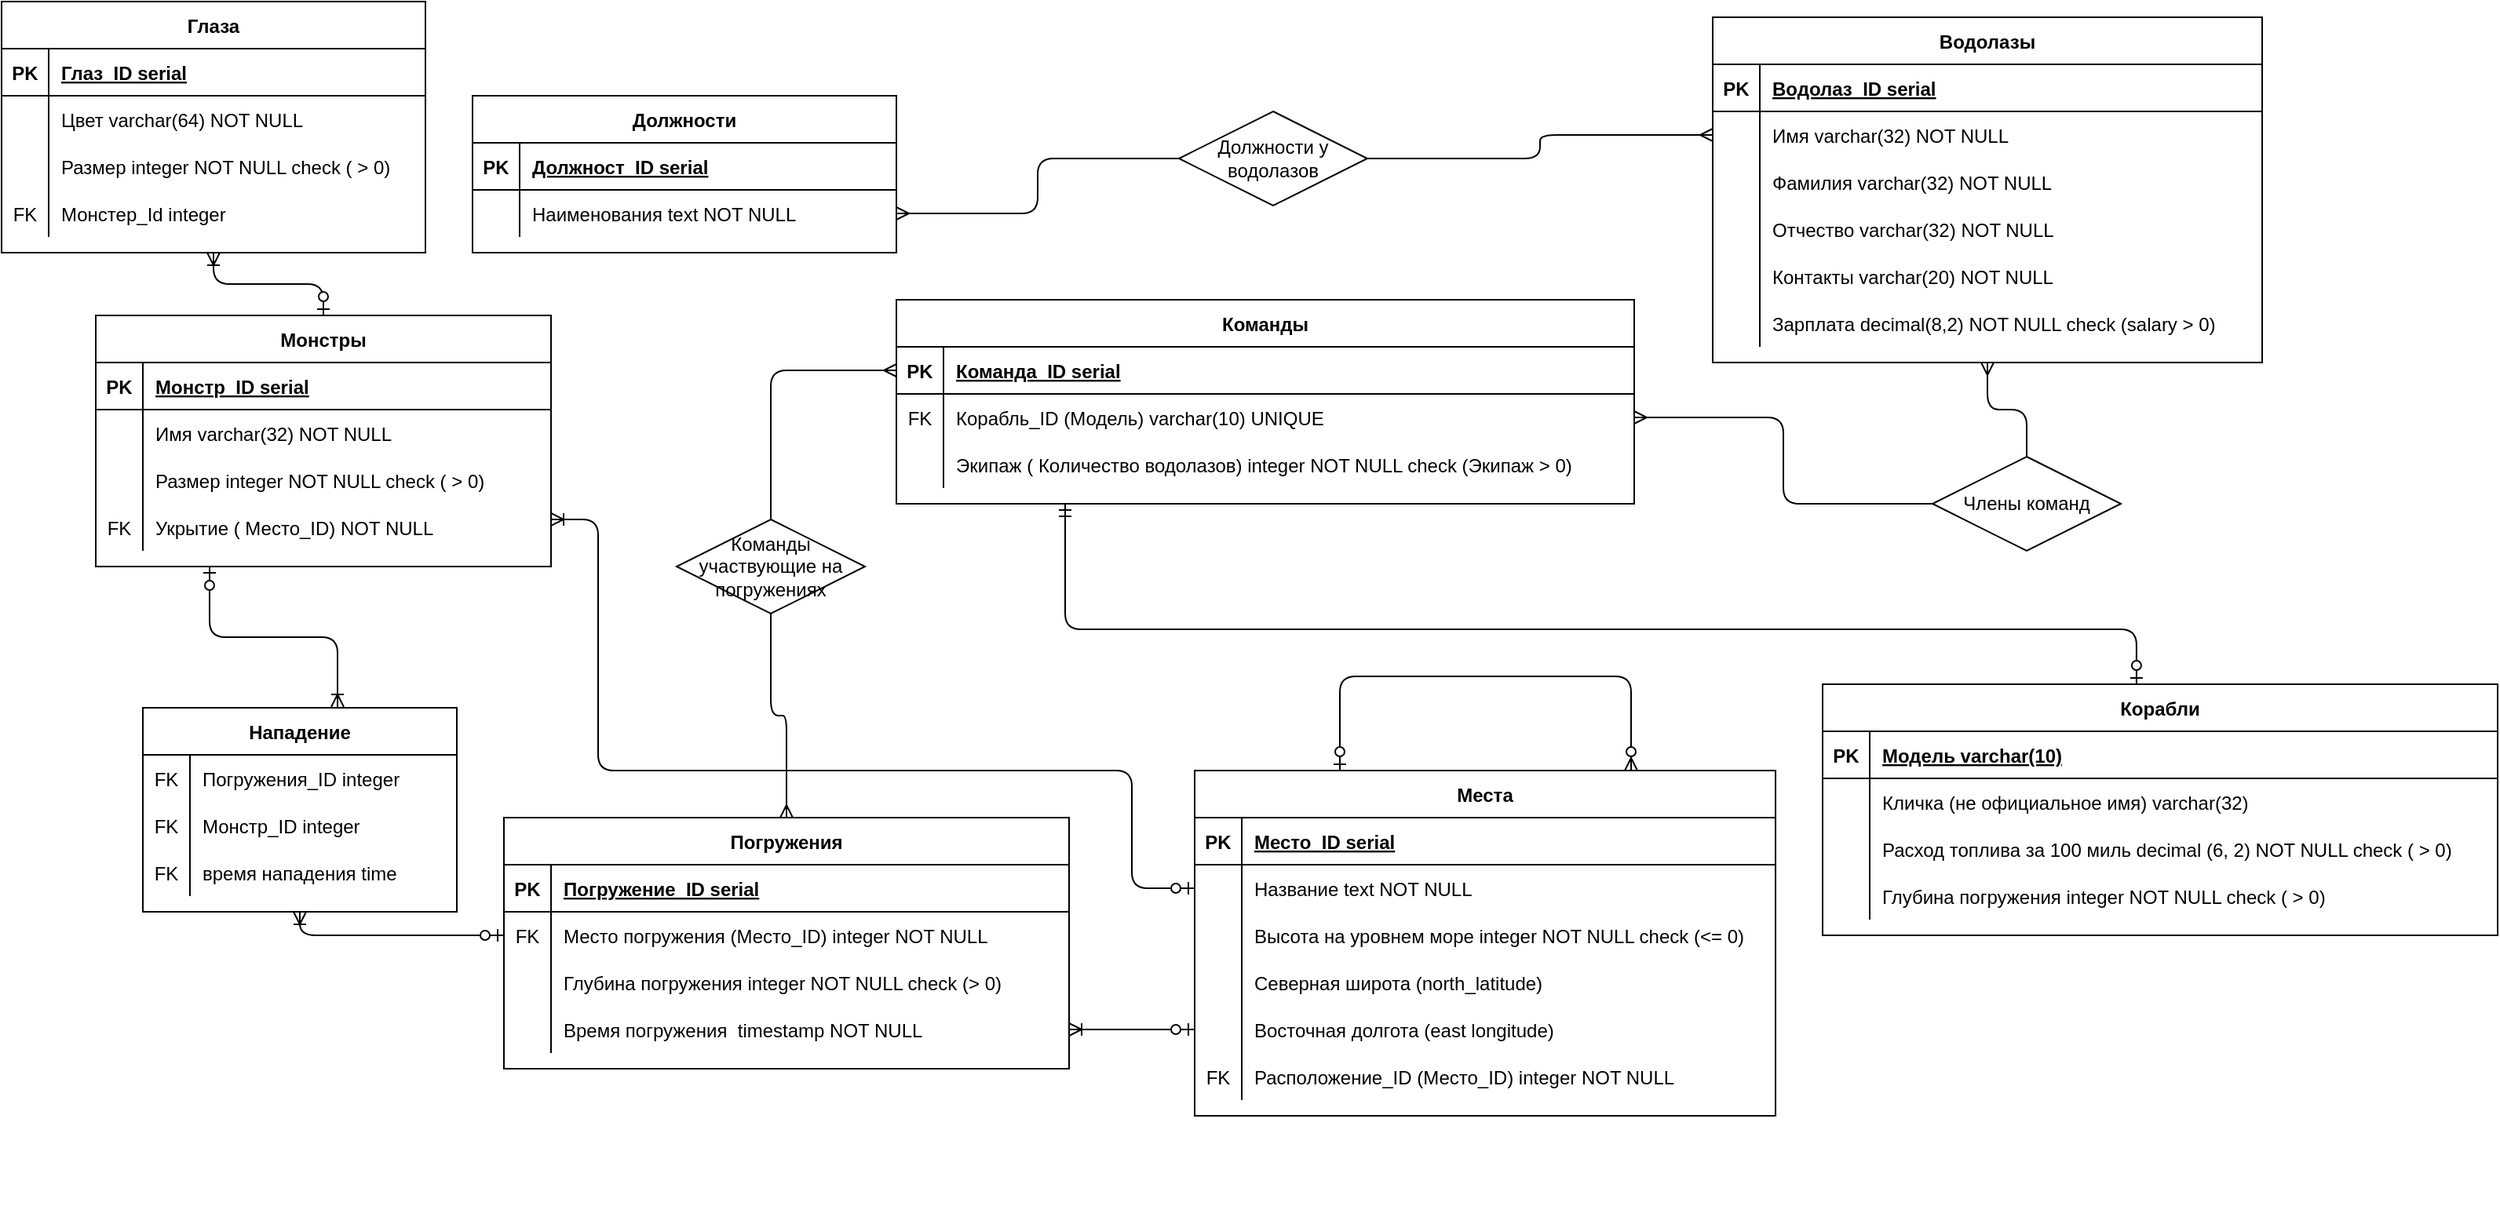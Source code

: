 <mxfile version="13.8.8" type="device"><diagram id="R2lEEEUBdFMjLlhIrx00" name="Page-1"><mxGraphModel dx="2827" dy="806" grid="1" gridSize="10" guides="1" tooltips="1" connect="1" arrows="1" fold="1" page="1" pageScale="1" pageWidth="850" pageHeight="1100" math="0" shadow="0" extFonts="Permanent Marker^https://fonts.googleapis.com/css?family=Permanent+Marker"><root><mxCell id="0"/><mxCell id="1" parent="0"/><mxCell id="KyIzx96d9_ezbfcaVegg-49" value="Должности" style="shape=table;startSize=30;container=1;collapsible=1;childLayout=tableLayout;fixedRows=1;rowLines=0;fontStyle=1;align=center;resizeLast=1;" parent="1" vertex="1"><mxGeometry x="-250" y="320" width="270" height="100" as="geometry"/></mxCell><mxCell id="KyIzx96d9_ezbfcaVegg-50" value="" style="shape=partialRectangle;collapsible=0;dropTarget=0;pointerEvents=0;fillColor=none;top=0;left=0;bottom=1;right=0;points=[[0,0.5],[1,0.5]];portConstraint=eastwest;" parent="KyIzx96d9_ezbfcaVegg-49" vertex="1"><mxGeometry y="30" width="270" height="30" as="geometry"/></mxCell><mxCell id="KyIzx96d9_ezbfcaVegg-51" value="PK" style="shape=partialRectangle;connectable=0;fillColor=none;top=0;left=0;bottom=0;right=0;fontStyle=1;overflow=hidden;" parent="KyIzx96d9_ezbfcaVegg-50" vertex="1"><mxGeometry width="30" height="30" as="geometry"/></mxCell><mxCell id="KyIzx96d9_ezbfcaVegg-52" value="Должност_ID serial" style="shape=partialRectangle;connectable=0;fillColor=none;top=0;left=0;bottom=0;right=0;align=left;spacingLeft=6;fontStyle=5;overflow=hidden;" parent="KyIzx96d9_ezbfcaVegg-50" vertex="1"><mxGeometry x="30" width="240" height="30" as="geometry"/></mxCell><mxCell id="KyIzx96d9_ezbfcaVegg-59" value="" style="shape=partialRectangle;collapsible=0;dropTarget=0;pointerEvents=0;fillColor=none;top=0;left=0;bottom=0;right=0;points=[[0,0.5],[1,0.5]];portConstraint=eastwest;" parent="KyIzx96d9_ezbfcaVegg-49" vertex="1"><mxGeometry y="60" width="270" height="30" as="geometry"/></mxCell><mxCell id="KyIzx96d9_ezbfcaVegg-60" value="" style="shape=partialRectangle;connectable=0;fillColor=none;top=0;left=0;bottom=0;right=0;editable=1;overflow=hidden;" parent="KyIzx96d9_ezbfcaVegg-59" vertex="1"><mxGeometry width="30" height="30" as="geometry"/></mxCell><mxCell id="KyIzx96d9_ezbfcaVegg-61" value="Наименования text NOT NULL" style="shape=partialRectangle;connectable=0;fillColor=none;top=0;left=0;bottom=0;right=0;align=left;spacingLeft=6;overflow=hidden;" parent="KyIzx96d9_ezbfcaVegg-59" vertex="1"><mxGeometry x="30" width="240" height="30" as="geometry"/></mxCell><mxCell id="KyIzx96d9_ezbfcaVegg-264" value="" style="fontSize=12;html=1;endArrow=ERzeroToOne;startArrow=ERmandOne;entryX=0.465;entryY=0;entryDx=0;entryDy=0;entryPerimeter=0;edgeStyle=elbowEdgeStyle;elbow=vertical;startFill=0;endFill=1;" parent="1" target="KyIzx96d9_ezbfcaVegg-62" edge="1"><mxGeometry width="100" height="100" relative="1" as="geometry"><mxPoint x="127.5" y="580" as="sourcePoint"/><mxPoint x="7.5" y="570" as="targetPoint"/><Array as="points"><mxPoint x="280" y="660"/></Array></mxGeometry></mxCell><mxCell id="KyIzx96d9_ezbfcaVegg-210" value="Команды" style="shape=table;startSize=30;container=1;collapsible=1;childLayout=tableLayout;fixedRows=1;rowLines=0;fontStyle=1;align=center;resizeLast=1;strokeColor=#000000;" parent="1" vertex="1"><mxGeometry x="20" y="450" width="470" height="130" as="geometry"/></mxCell><mxCell id="KyIzx96d9_ezbfcaVegg-211" value="" style="shape=partialRectangle;collapsible=0;dropTarget=0;pointerEvents=0;fillColor=none;top=0;left=0;bottom=1;right=0;points=[[0,0.5],[1,0.5]];portConstraint=eastwest;" parent="KyIzx96d9_ezbfcaVegg-210" vertex="1"><mxGeometry y="30" width="470" height="30" as="geometry"/></mxCell><mxCell id="KyIzx96d9_ezbfcaVegg-212" value="PK" style="shape=partialRectangle;connectable=0;fillColor=none;top=0;left=0;bottom=0;right=0;fontStyle=1;overflow=hidden;" parent="KyIzx96d9_ezbfcaVegg-211" vertex="1"><mxGeometry width="30" height="30" as="geometry"/></mxCell><mxCell id="KyIzx96d9_ezbfcaVegg-213" value="Команда_ID serial" style="shape=partialRectangle;connectable=0;fillColor=none;top=0;left=0;bottom=0;right=0;align=left;spacingLeft=6;fontStyle=5;overflow=hidden;" parent="KyIzx96d9_ezbfcaVegg-211" vertex="1"><mxGeometry x="30" width="440" height="30" as="geometry"/></mxCell><mxCell id="KyIzx96d9_ezbfcaVegg-214" value="" style="shape=partialRectangle;collapsible=0;dropTarget=0;pointerEvents=0;fillColor=none;top=0;left=0;bottom=0;right=0;points=[[0,0.5],[1,0.5]];portConstraint=eastwest;" parent="KyIzx96d9_ezbfcaVegg-210" vertex="1"><mxGeometry y="60" width="470" height="30" as="geometry"/></mxCell><mxCell id="KyIzx96d9_ezbfcaVegg-215" value="FK" style="shape=partialRectangle;connectable=0;fillColor=none;top=0;left=0;bottom=0;right=0;editable=1;overflow=hidden;" parent="KyIzx96d9_ezbfcaVegg-214" vertex="1"><mxGeometry width="30" height="30" as="geometry"/></mxCell><mxCell id="KyIzx96d9_ezbfcaVegg-216" value="Корабль_ID (Модель) varchar(10) UNIQUE" style="shape=partialRectangle;connectable=0;fillColor=none;top=0;left=0;bottom=0;right=0;align=left;spacingLeft=6;overflow=hidden;" parent="KyIzx96d9_ezbfcaVegg-214" vertex="1"><mxGeometry x="30" width="440" height="30" as="geometry"/></mxCell><mxCell id="KyIzx96d9_ezbfcaVegg-217" value="" style="shape=partialRectangle;collapsible=0;dropTarget=0;pointerEvents=0;fillColor=none;top=0;left=0;bottom=0;right=0;points=[[0,0.5],[1,0.5]];portConstraint=eastwest;" parent="KyIzx96d9_ezbfcaVegg-210" vertex="1"><mxGeometry y="90" width="470" height="30" as="geometry"/></mxCell><mxCell id="KyIzx96d9_ezbfcaVegg-218" value="" style="shape=partialRectangle;connectable=0;fillColor=none;top=0;left=0;bottom=0;right=0;editable=1;overflow=hidden;" parent="KyIzx96d9_ezbfcaVegg-217" vertex="1"><mxGeometry width="30" height="30" as="geometry"/></mxCell><mxCell id="KyIzx96d9_ezbfcaVegg-219" value="Экипаж ( Количество водолазов) integer NOT NULL check (Экипаж &gt; 0)" style="shape=partialRectangle;connectable=0;fillColor=none;top=0;left=0;bottom=0;right=0;align=left;spacingLeft=6;overflow=hidden;" parent="KyIzx96d9_ezbfcaVegg-217" vertex="1"><mxGeometry x="30" width="440" height="30" as="geometry"/></mxCell><mxCell id="KyIzx96d9_ezbfcaVegg-236" value="Погружения" style="shape=table;startSize=30;container=1;collapsible=1;childLayout=tableLayout;fixedRows=1;rowLines=0;fontStyle=1;align=center;resizeLast=1;strokeColor=#000000;" parent="1" vertex="1"><mxGeometry x="-230" y="780" width="360" height="160" as="geometry"/></mxCell><mxCell id="KyIzx96d9_ezbfcaVegg-237" value="" style="shape=partialRectangle;collapsible=0;dropTarget=0;pointerEvents=0;fillColor=none;top=0;left=0;bottom=1;right=0;points=[[0,0.5],[1,0.5]];portConstraint=eastwest;" parent="KyIzx96d9_ezbfcaVegg-236" vertex="1"><mxGeometry y="30" width="360" height="30" as="geometry"/></mxCell><mxCell id="KyIzx96d9_ezbfcaVegg-238" value="PK" style="shape=partialRectangle;connectable=0;fillColor=none;top=0;left=0;bottom=0;right=0;fontStyle=1;overflow=hidden;" parent="KyIzx96d9_ezbfcaVegg-237" vertex="1"><mxGeometry width="30" height="30" as="geometry"/></mxCell><mxCell id="KyIzx96d9_ezbfcaVegg-239" value="Погружение_ID serial" style="shape=partialRectangle;connectable=0;fillColor=none;top=0;left=0;bottom=0;right=0;align=left;spacingLeft=6;fontStyle=5;overflow=hidden;" parent="KyIzx96d9_ezbfcaVegg-237" vertex="1"><mxGeometry x="30" width="330" height="30" as="geometry"/></mxCell><mxCell id="KyIzx96d9_ezbfcaVegg-246" value="" style="shape=partialRectangle;collapsible=0;dropTarget=0;pointerEvents=0;fillColor=none;top=0;left=0;bottom=0;right=0;points=[[0,0.5],[1,0.5]];portConstraint=eastwest;" parent="KyIzx96d9_ezbfcaVegg-236" vertex="1"><mxGeometry y="60" width="360" height="30" as="geometry"/></mxCell><mxCell id="KyIzx96d9_ezbfcaVegg-247" value="FK" style="shape=partialRectangle;connectable=0;fillColor=none;top=0;left=0;bottom=0;right=0;editable=1;overflow=hidden;" parent="KyIzx96d9_ezbfcaVegg-246" vertex="1"><mxGeometry width="30" height="30" as="geometry"/></mxCell><mxCell id="KyIzx96d9_ezbfcaVegg-248" value="Место погружения (Место_ID) integer NOT NULL" style="shape=partialRectangle;connectable=0;fillColor=none;top=0;left=0;bottom=0;right=0;align=left;spacingLeft=6;overflow=hidden;" parent="KyIzx96d9_ezbfcaVegg-246" vertex="1"><mxGeometry x="30" width="330" height="30" as="geometry"/></mxCell><mxCell id="KyIzx96d9_ezbfcaVegg-243" value="" style="shape=partialRectangle;collapsible=0;dropTarget=0;pointerEvents=0;fillColor=none;top=0;left=0;bottom=0;right=0;points=[[0,0.5],[1,0.5]];portConstraint=eastwest;" parent="KyIzx96d9_ezbfcaVegg-236" vertex="1"><mxGeometry y="90" width="360" height="30" as="geometry"/></mxCell><mxCell id="KyIzx96d9_ezbfcaVegg-244" value="" style="shape=partialRectangle;connectable=0;fillColor=none;top=0;left=0;bottom=0;right=0;editable=1;overflow=hidden;" parent="KyIzx96d9_ezbfcaVegg-243" vertex="1"><mxGeometry width="30" height="30" as="geometry"/></mxCell><mxCell id="KyIzx96d9_ezbfcaVegg-245" value="Глубина погружения integer NOT NULL check (&gt; 0)" style="shape=partialRectangle;connectable=0;fillColor=none;top=0;left=0;bottom=0;right=0;align=left;spacingLeft=6;overflow=hidden;" parent="KyIzx96d9_ezbfcaVegg-243" vertex="1"><mxGeometry x="30" width="330" height="30" as="geometry"/></mxCell><mxCell id="KyIzx96d9_ezbfcaVegg-240" value="" style="shape=partialRectangle;collapsible=0;dropTarget=0;pointerEvents=0;fillColor=none;top=0;left=0;bottom=0;right=0;points=[[0,0.5],[1,0.5]];portConstraint=eastwest;" parent="KyIzx96d9_ezbfcaVegg-236" vertex="1"><mxGeometry y="120" width="360" height="30" as="geometry"/></mxCell><mxCell id="KyIzx96d9_ezbfcaVegg-241" value="" style="shape=partialRectangle;connectable=0;fillColor=none;top=0;left=0;bottom=0;right=0;editable=1;overflow=hidden;" parent="KyIzx96d9_ezbfcaVegg-240" vertex="1"><mxGeometry width="30" height="30" as="geometry"/></mxCell><mxCell id="KyIzx96d9_ezbfcaVegg-242" value="Время погружения  timestamp NOT NULL" style="shape=partialRectangle;connectable=0;fillColor=none;top=0;left=0;bottom=0;right=0;align=left;spacingLeft=6;overflow=hidden;" parent="KyIzx96d9_ezbfcaVegg-240" vertex="1"><mxGeometry x="30" width="330" height="30" as="geometry"/></mxCell><mxCell id="KyIzx96d9_ezbfcaVegg-27" value="Водолазы" style="shape=table;startSize=30;container=1;collapsible=1;childLayout=tableLayout;fixedRows=1;rowLines=0;fontStyle=1;align=center;resizeLast=1;" parent="1" vertex="1"><mxGeometry x="540" y="270" width="350" height="220" as="geometry"/></mxCell><mxCell id="KyIzx96d9_ezbfcaVegg-28" value="" style="shape=partialRectangle;collapsible=0;dropTarget=0;pointerEvents=0;fillColor=none;top=0;left=0;bottom=1;right=0;points=[[0,0.5],[1,0.5]];portConstraint=eastwest;" parent="KyIzx96d9_ezbfcaVegg-27" vertex="1"><mxGeometry y="30" width="350" height="30" as="geometry"/></mxCell><mxCell id="KyIzx96d9_ezbfcaVegg-29" value="PK" style="shape=partialRectangle;connectable=0;fillColor=none;top=0;left=0;bottom=0;right=0;fontStyle=1;overflow=hidden;" parent="KyIzx96d9_ezbfcaVegg-28" vertex="1"><mxGeometry width="30" height="30" as="geometry"/></mxCell><mxCell id="KyIzx96d9_ezbfcaVegg-30" value="Водолаз_ID serial" style="shape=partialRectangle;connectable=0;fillColor=none;top=0;left=0;bottom=0;right=0;align=left;spacingLeft=6;fontStyle=5;overflow=hidden;" parent="KyIzx96d9_ezbfcaVegg-28" vertex="1"><mxGeometry x="30" width="320" height="30" as="geometry"/></mxCell><mxCell id="KyIzx96d9_ezbfcaVegg-31" value="" style="shape=partialRectangle;collapsible=0;dropTarget=0;pointerEvents=0;fillColor=none;top=0;left=0;bottom=0;right=0;points=[[0,0.5],[1,0.5]];portConstraint=eastwest;" parent="KyIzx96d9_ezbfcaVegg-27" vertex="1"><mxGeometry y="60" width="350" height="30" as="geometry"/></mxCell><mxCell id="KyIzx96d9_ezbfcaVegg-32" value="" style="shape=partialRectangle;connectable=0;fillColor=none;top=0;left=0;bottom=0;right=0;editable=1;overflow=hidden;" parent="KyIzx96d9_ezbfcaVegg-31" vertex="1"><mxGeometry width="30" height="30" as="geometry"/></mxCell><mxCell id="KyIzx96d9_ezbfcaVegg-33" value="Имя varchar(32) NOT NULL" style="shape=partialRectangle;connectable=0;fillColor=none;top=0;left=0;bottom=0;right=0;align=left;spacingLeft=6;overflow=hidden;" parent="KyIzx96d9_ezbfcaVegg-31" vertex="1"><mxGeometry x="30" width="320" height="30" as="geometry"/></mxCell><mxCell id="KyIzx96d9_ezbfcaVegg-34" value="" style="shape=partialRectangle;collapsible=0;dropTarget=0;pointerEvents=0;fillColor=none;top=0;left=0;bottom=0;right=0;points=[[0,0.5],[1,0.5]];portConstraint=eastwest;" parent="KyIzx96d9_ezbfcaVegg-27" vertex="1"><mxGeometry y="90" width="350" height="30" as="geometry"/></mxCell><mxCell id="KyIzx96d9_ezbfcaVegg-35" value="" style="shape=partialRectangle;connectable=0;fillColor=none;top=0;left=0;bottom=0;right=0;editable=1;overflow=hidden;" parent="KyIzx96d9_ezbfcaVegg-34" vertex="1"><mxGeometry width="30" height="30" as="geometry"/></mxCell><mxCell id="KyIzx96d9_ezbfcaVegg-36" value="Фамилия varchar(32) NOT NULL" style="shape=partialRectangle;connectable=0;fillColor=none;top=0;left=0;bottom=0;right=0;align=left;spacingLeft=6;overflow=hidden;" parent="KyIzx96d9_ezbfcaVegg-34" vertex="1"><mxGeometry x="30" width="320" height="30" as="geometry"/></mxCell><mxCell id="KyIzx96d9_ezbfcaVegg-37" value="" style="shape=partialRectangle;collapsible=0;dropTarget=0;pointerEvents=0;fillColor=none;top=0;left=0;bottom=0;right=0;points=[[0,0.5],[1,0.5]];portConstraint=eastwest;" parent="KyIzx96d9_ezbfcaVegg-27" vertex="1"><mxGeometry y="120" width="350" height="30" as="geometry"/></mxCell><mxCell id="KyIzx96d9_ezbfcaVegg-38" value="" style="shape=partialRectangle;connectable=0;fillColor=none;top=0;left=0;bottom=0;right=0;editable=1;overflow=hidden;" parent="KyIzx96d9_ezbfcaVegg-37" vertex="1"><mxGeometry width="30" height="30" as="geometry"/></mxCell><mxCell id="KyIzx96d9_ezbfcaVegg-39" value="Отчество varchar(32) NOT NULL" style="shape=partialRectangle;connectable=0;fillColor=none;top=0;left=0;bottom=0;right=0;align=left;spacingLeft=6;overflow=hidden;" parent="KyIzx96d9_ezbfcaVegg-37" vertex="1"><mxGeometry x="30" width="320" height="30" as="geometry"/></mxCell><mxCell id="KyIzx96d9_ezbfcaVegg-40" value="" style="shape=partialRectangle;collapsible=0;dropTarget=0;pointerEvents=0;fillColor=none;top=0;left=0;bottom=0;right=0;points=[[0,0.5],[1,0.5]];portConstraint=eastwest;" parent="KyIzx96d9_ezbfcaVegg-27" vertex="1"><mxGeometry y="150" width="350" height="30" as="geometry"/></mxCell><mxCell id="KyIzx96d9_ezbfcaVegg-41" value="" style="shape=partialRectangle;connectable=0;fillColor=none;top=0;left=0;bottom=0;right=0;editable=1;overflow=hidden;" parent="KyIzx96d9_ezbfcaVegg-40" vertex="1"><mxGeometry width="30" height="30" as="geometry"/></mxCell><mxCell id="KyIzx96d9_ezbfcaVegg-42" value="Контакты varchar(20) NOT NULL" style="shape=partialRectangle;connectable=0;fillColor=none;top=0;left=0;bottom=0;right=0;align=left;spacingLeft=6;overflow=hidden;" parent="KyIzx96d9_ezbfcaVegg-40" vertex="1"><mxGeometry x="30" width="320" height="30" as="geometry"/></mxCell><mxCell id="KyIzx96d9_ezbfcaVegg-43" value="" style="shape=partialRectangle;collapsible=0;dropTarget=0;pointerEvents=0;fillColor=none;top=0;left=0;bottom=0;right=0;points=[[0,0.5],[1,0.5]];portConstraint=eastwest;" parent="KyIzx96d9_ezbfcaVegg-27" vertex="1"><mxGeometry y="180" width="350" height="30" as="geometry"/></mxCell><mxCell id="KyIzx96d9_ezbfcaVegg-44" value="" style="shape=partialRectangle;connectable=0;fillColor=none;top=0;left=0;bottom=0;right=0;editable=1;overflow=hidden;" parent="KyIzx96d9_ezbfcaVegg-43" vertex="1"><mxGeometry width="30" height="30" as="geometry"/></mxCell><mxCell id="KyIzx96d9_ezbfcaVegg-45" value="Зарплата decimal(8,2) NOT NULL check (salary &gt; 0)" style="shape=partialRectangle;connectable=0;fillColor=none;top=0;left=0;bottom=0;right=0;align=left;spacingLeft=6;overflow=hidden;" parent="KyIzx96d9_ezbfcaVegg-43" vertex="1"><mxGeometry x="30" width="320" height="30" as="geometry"/></mxCell><mxCell id="KyIzx96d9_ezbfcaVegg-75" value="Монстры" style="shape=table;startSize=30;container=1;collapsible=1;childLayout=tableLayout;fixedRows=1;rowLines=0;fontStyle=1;align=center;resizeLast=1;" parent="1" vertex="1"><mxGeometry x="-490" y="460" width="290" height="160" as="geometry"/></mxCell><mxCell id="KyIzx96d9_ezbfcaVegg-76" value="" style="shape=partialRectangle;collapsible=0;dropTarget=0;pointerEvents=0;fillColor=none;top=0;left=0;bottom=1;right=0;points=[[0,0.5],[1,0.5]];portConstraint=eastwest;" parent="KyIzx96d9_ezbfcaVegg-75" vertex="1"><mxGeometry y="30" width="290" height="30" as="geometry"/></mxCell><mxCell id="KyIzx96d9_ezbfcaVegg-77" value="PK" style="shape=partialRectangle;connectable=0;fillColor=none;top=0;left=0;bottom=0;right=0;fontStyle=1;overflow=hidden;" parent="KyIzx96d9_ezbfcaVegg-76" vertex="1"><mxGeometry width="30" height="30" as="geometry"/></mxCell><mxCell id="KyIzx96d9_ezbfcaVegg-78" value="Монстр_ID serial" style="shape=partialRectangle;connectable=0;fillColor=none;top=0;left=0;bottom=0;right=0;align=left;spacingLeft=6;fontStyle=5;overflow=hidden;" parent="KyIzx96d9_ezbfcaVegg-76" vertex="1"><mxGeometry x="30" width="260" height="30" as="geometry"/></mxCell><mxCell id="KyIzx96d9_ezbfcaVegg-79" value="" style="shape=partialRectangle;collapsible=0;dropTarget=0;pointerEvents=0;fillColor=none;top=0;left=0;bottom=0;right=0;points=[[0,0.5],[1,0.5]];portConstraint=eastwest;" parent="KyIzx96d9_ezbfcaVegg-75" vertex="1"><mxGeometry y="60" width="290" height="30" as="geometry"/></mxCell><mxCell id="KyIzx96d9_ezbfcaVegg-80" value="" style="shape=partialRectangle;connectable=0;fillColor=none;top=0;left=0;bottom=0;right=0;editable=1;overflow=hidden;" parent="KyIzx96d9_ezbfcaVegg-79" vertex="1"><mxGeometry width="30" height="30" as="geometry"/></mxCell><mxCell id="KyIzx96d9_ezbfcaVegg-81" value="Имя varchar(32) NOT NULL" style="shape=partialRectangle;connectable=0;fillColor=none;top=0;left=0;bottom=0;right=0;align=left;spacingLeft=6;overflow=hidden;" parent="KyIzx96d9_ezbfcaVegg-79" vertex="1"><mxGeometry x="30" width="260" height="30" as="geometry"/></mxCell><mxCell id="KyIzx96d9_ezbfcaVegg-82" value="" style="shape=partialRectangle;collapsible=0;dropTarget=0;pointerEvents=0;fillColor=none;top=0;left=0;bottom=0;right=0;points=[[0,0.5],[1,0.5]];portConstraint=eastwest;" parent="KyIzx96d9_ezbfcaVegg-75" vertex="1"><mxGeometry y="90" width="290" height="30" as="geometry"/></mxCell><mxCell id="KyIzx96d9_ezbfcaVegg-83" value="" style="shape=partialRectangle;connectable=0;fillColor=none;top=0;left=0;bottom=0;right=0;editable=1;overflow=hidden;" parent="KyIzx96d9_ezbfcaVegg-82" vertex="1"><mxGeometry width="30" height="30" as="geometry"/></mxCell><mxCell id="KyIzx96d9_ezbfcaVegg-84" value="Размер integer NOT NULL check ( &gt; 0)" style="shape=partialRectangle;connectable=0;fillColor=none;top=0;left=0;bottom=0;right=0;align=left;spacingLeft=6;overflow=hidden;" parent="KyIzx96d9_ezbfcaVegg-82" vertex="1"><mxGeometry x="30" width="260" height="30" as="geometry"/></mxCell><mxCell id="KyIzx96d9_ezbfcaVegg-85" value="" style="shape=partialRectangle;collapsible=0;dropTarget=0;pointerEvents=0;fillColor=none;top=0;left=0;bottom=0;right=0;points=[[0,0.5],[1,0.5]];portConstraint=eastwest;" parent="KyIzx96d9_ezbfcaVegg-75" vertex="1"><mxGeometry y="120" width="290" height="30" as="geometry"/></mxCell><mxCell id="KyIzx96d9_ezbfcaVegg-86" value="FK" style="shape=partialRectangle;connectable=0;fillColor=none;top=0;left=0;bottom=0;right=0;editable=1;overflow=hidden;" parent="KyIzx96d9_ezbfcaVegg-85" vertex="1"><mxGeometry width="30" height="30" as="geometry"/></mxCell><mxCell id="KyIzx96d9_ezbfcaVegg-87" value="Укрытие ( Место_ID) NOT NULL" style="shape=partialRectangle;connectable=0;fillColor=none;top=0;left=0;bottom=0;right=0;align=left;spacingLeft=6;overflow=hidden;" parent="KyIzx96d9_ezbfcaVegg-85" vertex="1"><mxGeometry x="30" width="260" height="30" as="geometry"/></mxCell><mxCell id="KyIzx96d9_ezbfcaVegg-117" value="Глаза" style="shape=table;startSize=30;container=1;collapsible=1;childLayout=tableLayout;fixedRows=1;rowLines=0;fontStyle=1;align=center;resizeLast=1;" parent="1" vertex="1"><mxGeometry x="-550" y="260" width="270" height="160" as="geometry"/></mxCell><mxCell id="KyIzx96d9_ezbfcaVegg-118" value="" style="shape=partialRectangle;collapsible=0;dropTarget=0;pointerEvents=0;fillColor=none;top=0;left=0;bottom=1;right=0;points=[[0,0.5],[1,0.5]];portConstraint=eastwest;" parent="KyIzx96d9_ezbfcaVegg-117" vertex="1"><mxGeometry y="30" width="270" height="30" as="geometry"/></mxCell><mxCell id="KyIzx96d9_ezbfcaVegg-119" value="PK" style="shape=partialRectangle;connectable=0;fillColor=none;top=0;left=0;bottom=0;right=0;fontStyle=1;overflow=hidden;" parent="KyIzx96d9_ezbfcaVegg-118" vertex="1"><mxGeometry width="30" height="30" as="geometry"/></mxCell><mxCell id="KyIzx96d9_ezbfcaVegg-120" value="Глаз_ID serial" style="shape=partialRectangle;connectable=0;fillColor=none;top=0;left=0;bottom=0;right=0;align=left;spacingLeft=6;fontStyle=5;overflow=hidden;" parent="KyIzx96d9_ezbfcaVegg-118" vertex="1"><mxGeometry x="30" width="240" height="30" as="geometry"/></mxCell><mxCell id="KyIzx96d9_ezbfcaVegg-121" value="" style="shape=partialRectangle;collapsible=0;dropTarget=0;pointerEvents=0;fillColor=none;top=0;left=0;bottom=0;right=0;points=[[0,0.5],[1,0.5]];portConstraint=eastwest;" parent="KyIzx96d9_ezbfcaVegg-117" vertex="1"><mxGeometry y="60" width="270" height="30" as="geometry"/></mxCell><mxCell id="KyIzx96d9_ezbfcaVegg-122" value="" style="shape=partialRectangle;connectable=0;fillColor=none;top=0;left=0;bottom=0;right=0;editable=1;overflow=hidden;" parent="KyIzx96d9_ezbfcaVegg-121" vertex="1"><mxGeometry width="30" height="30" as="geometry"/></mxCell><mxCell id="KyIzx96d9_ezbfcaVegg-123" value="Цвет varchar(64) NOT NULL" style="shape=partialRectangle;connectable=0;fillColor=none;top=0;left=0;bottom=0;right=0;align=left;spacingLeft=6;overflow=hidden;" parent="KyIzx96d9_ezbfcaVegg-121" vertex="1"><mxGeometry x="30" width="240" height="30" as="geometry"/></mxCell><mxCell id="KyIzx96d9_ezbfcaVegg-124" value="" style="shape=partialRectangle;collapsible=0;dropTarget=0;pointerEvents=0;fillColor=none;top=0;left=0;bottom=0;right=0;points=[[0,0.5],[1,0.5]];portConstraint=eastwest;" parent="KyIzx96d9_ezbfcaVegg-117" vertex="1"><mxGeometry y="90" width="270" height="30" as="geometry"/></mxCell><mxCell id="KyIzx96d9_ezbfcaVegg-125" value="" style="shape=partialRectangle;connectable=0;fillColor=none;top=0;left=0;bottom=0;right=0;editable=1;overflow=hidden;" parent="KyIzx96d9_ezbfcaVegg-124" vertex="1"><mxGeometry width="30" height="30" as="geometry"/></mxCell><mxCell id="KyIzx96d9_ezbfcaVegg-126" value="Размер integer NOT NULL check ( &gt; 0)" style="shape=partialRectangle;connectable=0;fillColor=none;top=0;left=0;bottom=0;right=0;align=left;spacingLeft=6;overflow=hidden;" parent="KyIzx96d9_ezbfcaVegg-124" vertex="1"><mxGeometry x="30" width="240" height="30" as="geometry"/></mxCell><mxCell id="KyIzx96d9_ezbfcaVegg-127" value="" style="shape=partialRectangle;collapsible=0;dropTarget=0;pointerEvents=0;fillColor=none;top=0;left=0;bottom=0;right=0;points=[[0,0.5],[1,0.5]];portConstraint=eastwest;" parent="KyIzx96d9_ezbfcaVegg-117" vertex="1"><mxGeometry y="120" width="270" height="30" as="geometry"/></mxCell><mxCell id="KyIzx96d9_ezbfcaVegg-128" value="FK" style="shape=partialRectangle;connectable=0;fillColor=none;top=0;left=0;bottom=0;right=0;editable=1;overflow=hidden;" parent="KyIzx96d9_ezbfcaVegg-127" vertex="1"><mxGeometry width="30" height="30" as="geometry"/></mxCell><mxCell id="KyIzx96d9_ezbfcaVegg-129" value="Монстер_Id integer" style="shape=partialRectangle;connectable=0;fillColor=none;top=0;left=0;bottom=0;right=0;align=left;spacingLeft=6;overflow=hidden;" parent="KyIzx96d9_ezbfcaVegg-127" vertex="1"><mxGeometry x="30" width="240" height="30" as="geometry"/></mxCell><mxCell id="KyIzx96d9_ezbfcaVegg-292" value="" style="shape=partialRectangle;collapsible=0;dropTarget=0;pointerEvents=0;fillColor=none;top=0;left=0;bottom=0;right=0;points=[[0,0.5],[1,0.5]];portConstraint=eastwest;" parent="1" vertex="1"><mxGeometry x="-190" y="1010" width="220" height="30" as="geometry"/></mxCell><mxCell id="KyIzx96d9_ezbfcaVegg-320" value="" style="fontSize=12;html=1;endArrow=ERoneToMany;startArrow=ERzeroToOne;exitX=0.5;exitY=0;exitDx=0;exitDy=0;entryX=0.5;entryY=1;entryDx=0;entryDy=0;startFill=1;endFill=0;edgeStyle=orthogonalEdgeStyle;" parent="1" source="KyIzx96d9_ezbfcaVegg-75" target="KyIzx96d9_ezbfcaVegg-117" edge="1"><mxGeometry width="100" height="100" relative="1" as="geometry"><mxPoint x="-660" y="510" as="sourcePoint"/><mxPoint x="-680" y="420" as="targetPoint"/></mxGeometry></mxCell><mxCell id="KyIzx96d9_ezbfcaVegg-322" value="" style="fontSize=12;html=1;endArrow=ERoneToMany;startArrow=ERzeroToOne;elbow=vertical;entryX=0.62;entryY=-0.004;entryDx=0;entryDy=0;entryPerimeter=0;endFill=0;exitX=0.25;exitY=1;exitDx=0;exitDy=0;edgeStyle=orthogonalEdgeStyle;startFill=1;" parent="1" target="KyIzx96d9_ezbfcaVegg-307" edge="1" source="KyIzx96d9_ezbfcaVegg-75"><mxGeometry width="100" height="100" relative="1" as="geometry"><mxPoint x="-516" y="480" as="sourcePoint"/><mxPoint x="-407" y="526" as="targetPoint"/></mxGeometry></mxCell><mxCell id="KyIzx96d9_ezbfcaVegg-62" value="Корабли" style="shape=table;startSize=30;container=1;collapsible=1;childLayout=tableLayout;fixedRows=1;rowLines=0;fontStyle=1;align=center;resizeLast=1;" parent="1" vertex="1"><mxGeometry x="610" y="695" width="430" height="160" as="geometry"/></mxCell><mxCell id="KyIzx96d9_ezbfcaVegg-63" value="" style="shape=partialRectangle;collapsible=0;dropTarget=0;pointerEvents=0;fillColor=none;top=0;left=0;bottom=1;right=0;points=[[0,0.5],[1,0.5]];portConstraint=eastwest;" parent="KyIzx96d9_ezbfcaVegg-62" vertex="1"><mxGeometry y="30" width="430" height="30" as="geometry"/></mxCell><mxCell id="KyIzx96d9_ezbfcaVegg-64" value="PK" style="shape=partialRectangle;connectable=0;fillColor=none;top=0;left=0;bottom=0;right=0;fontStyle=1;overflow=hidden;" parent="KyIzx96d9_ezbfcaVegg-63" vertex="1"><mxGeometry width="30" height="30" as="geometry"/></mxCell><mxCell id="KyIzx96d9_ezbfcaVegg-65" value="Модель varchar(10)" style="shape=partialRectangle;connectable=0;fillColor=none;top=0;left=0;bottom=0;right=0;align=left;spacingLeft=6;fontStyle=5;overflow=hidden;" parent="KyIzx96d9_ezbfcaVegg-63" vertex="1"><mxGeometry x="30" width="400" height="30" as="geometry"/></mxCell><mxCell id="KyIzx96d9_ezbfcaVegg-66" value="" style="shape=partialRectangle;collapsible=0;dropTarget=0;pointerEvents=0;fillColor=none;top=0;left=0;bottom=0;right=0;points=[[0,0.5],[1,0.5]];portConstraint=eastwest;" parent="KyIzx96d9_ezbfcaVegg-62" vertex="1"><mxGeometry y="60" width="430" height="30" as="geometry"/></mxCell><mxCell id="KyIzx96d9_ezbfcaVegg-67" value="" style="shape=partialRectangle;connectable=0;fillColor=none;top=0;left=0;bottom=0;right=0;editable=1;overflow=hidden;" parent="KyIzx96d9_ezbfcaVegg-66" vertex="1"><mxGeometry width="30" height="30" as="geometry"/></mxCell><mxCell id="KyIzx96d9_ezbfcaVegg-68" value="Кличка (не официальное имя) varchar(32)" style="shape=partialRectangle;connectable=0;fillColor=none;top=0;left=0;bottom=0;right=0;align=left;spacingLeft=6;overflow=hidden;" parent="KyIzx96d9_ezbfcaVegg-66" vertex="1"><mxGeometry x="30" width="400" height="30" as="geometry"/></mxCell><mxCell id="KyIzx96d9_ezbfcaVegg-114" value="" style="shape=partialRectangle;collapsible=0;dropTarget=0;pointerEvents=0;fillColor=none;top=0;left=0;bottom=0;right=0;points=[[0,0.5],[1,0.5]];portConstraint=eastwest;" parent="KyIzx96d9_ezbfcaVegg-62" vertex="1"><mxGeometry y="90" width="430" height="30" as="geometry"/></mxCell><mxCell id="KyIzx96d9_ezbfcaVegg-115" value="" style="shape=partialRectangle;connectable=0;fillColor=none;top=0;left=0;bottom=0;right=0;editable=1;overflow=hidden;" parent="KyIzx96d9_ezbfcaVegg-114" vertex="1"><mxGeometry width="30" height="30" as="geometry"/></mxCell><mxCell id="KyIzx96d9_ezbfcaVegg-116" value="Расход топлива за 100 миль decimal (6, 2) NOT NULL check ( &gt; 0)" style="shape=partialRectangle;connectable=0;fillColor=none;top=0;left=0;bottom=0;right=0;align=left;spacingLeft=6;overflow=hidden;" parent="KyIzx96d9_ezbfcaVegg-114" vertex="1"><mxGeometry x="30" width="400" height="30" as="geometry"/></mxCell><mxCell id="KyIzx96d9_ezbfcaVegg-72" value="" style="shape=partialRectangle;collapsible=0;dropTarget=0;pointerEvents=0;fillColor=none;top=0;left=0;bottom=0;right=0;points=[[0,0.5],[1,0.5]];portConstraint=eastwest;" parent="KyIzx96d9_ezbfcaVegg-62" vertex="1"><mxGeometry y="120" width="430" height="30" as="geometry"/></mxCell><mxCell id="KyIzx96d9_ezbfcaVegg-73" value="" style="shape=partialRectangle;connectable=0;fillColor=none;top=0;left=0;bottom=0;right=0;editable=1;overflow=hidden;" parent="KyIzx96d9_ezbfcaVegg-72" vertex="1"><mxGeometry width="30" height="30" as="geometry"/></mxCell><mxCell id="KyIzx96d9_ezbfcaVegg-74" value="Глубина погружения integer NOT NULL check ( &gt; 0)" style="shape=partialRectangle;connectable=0;fillColor=none;top=0;left=0;bottom=0;right=0;align=left;spacingLeft=6;overflow=hidden;" parent="KyIzx96d9_ezbfcaVegg-72" vertex="1"><mxGeometry x="30" width="400" height="30" as="geometry"/></mxCell><mxCell id="KyIzx96d9_ezbfcaVegg-156" value="Места" style="shape=table;startSize=30;container=1;collapsible=1;childLayout=tableLayout;fixedRows=1;rowLines=0;fontStyle=1;align=center;resizeLast=1;" parent="1" vertex="1"><mxGeometry x="210" y="750" width="370" height="220" as="geometry"/></mxCell><mxCell id="KyIzx96d9_ezbfcaVegg-157" value="" style="shape=partialRectangle;collapsible=0;dropTarget=0;pointerEvents=0;fillColor=none;top=0;left=0;bottom=1;right=0;points=[[0,0.5],[1,0.5]];portConstraint=eastwest;" parent="KyIzx96d9_ezbfcaVegg-156" vertex="1"><mxGeometry y="30" width="370" height="30" as="geometry"/></mxCell><mxCell id="KyIzx96d9_ezbfcaVegg-158" value="PK" style="shape=partialRectangle;connectable=0;fillColor=none;top=0;left=0;bottom=0;right=0;fontStyle=1;overflow=hidden;" parent="KyIzx96d9_ezbfcaVegg-157" vertex="1"><mxGeometry width="30" height="30" as="geometry"/></mxCell><mxCell id="KyIzx96d9_ezbfcaVegg-159" value="Место_ID serial" style="shape=partialRectangle;connectable=0;fillColor=none;top=0;left=0;bottom=0;right=0;align=left;spacingLeft=6;fontStyle=5;overflow=hidden;" parent="KyIzx96d9_ezbfcaVegg-157" vertex="1"><mxGeometry x="30" width="340" height="30" as="geometry"/></mxCell><mxCell id="KyIzx96d9_ezbfcaVegg-160" value="" style="shape=partialRectangle;collapsible=0;dropTarget=0;pointerEvents=0;fillColor=none;top=0;left=0;bottom=0;right=0;points=[[0,0.5],[1,0.5]];portConstraint=eastwest;" parent="KyIzx96d9_ezbfcaVegg-156" vertex="1"><mxGeometry y="60" width="370" height="30" as="geometry"/></mxCell><mxCell id="KyIzx96d9_ezbfcaVegg-161" value="" style="shape=partialRectangle;connectable=0;fillColor=none;top=0;left=0;bottom=0;right=0;editable=1;overflow=hidden;" parent="KyIzx96d9_ezbfcaVegg-160" vertex="1"><mxGeometry width="30" height="30" as="geometry"/></mxCell><mxCell id="KyIzx96d9_ezbfcaVegg-162" value="Название text NOT NULL" style="shape=partialRectangle;connectable=0;fillColor=none;top=0;left=0;bottom=0;right=0;align=left;spacingLeft=6;overflow=hidden;" parent="KyIzx96d9_ezbfcaVegg-160" vertex="1"><mxGeometry x="30" width="340" height="30" as="geometry"/></mxCell><mxCell id="KyIzx96d9_ezbfcaVegg-163" value="" style="shape=partialRectangle;collapsible=0;dropTarget=0;pointerEvents=0;fillColor=none;top=0;left=0;bottom=0;right=0;points=[[0,0.5],[1,0.5]];portConstraint=eastwest;" parent="KyIzx96d9_ezbfcaVegg-156" vertex="1"><mxGeometry y="90" width="370" height="30" as="geometry"/></mxCell><mxCell id="KyIzx96d9_ezbfcaVegg-164" value="" style="shape=partialRectangle;connectable=0;fillColor=none;top=0;left=0;bottom=0;right=0;editable=1;overflow=hidden;" parent="KyIzx96d9_ezbfcaVegg-163" vertex="1"><mxGeometry width="30" height="30" as="geometry"/></mxCell><mxCell id="KyIzx96d9_ezbfcaVegg-165" value="Высота на уровнем море integer NOT NULL check (&lt;= 0)" style="shape=partialRectangle;connectable=0;fillColor=none;top=0;left=0;bottom=0;right=0;align=left;spacingLeft=6;overflow=hidden;" parent="KyIzx96d9_ezbfcaVegg-163" vertex="1"><mxGeometry x="30" width="340" height="30" as="geometry"/></mxCell><mxCell id="bqYuowklUpSTkx-jHxhJ-5" value="" style="shape=partialRectangle;collapsible=0;dropTarget=0;pointerEvents=0;fillColor=none;top=0;left=0;bottom=0;right=0;points=[[0,0.5],[1,0.5]];portConstraint=eastwest;" vertex="1" parent="KyIzx96d9_ezbfcaVegg-156"><mxGeometry y="120" width="370" height="30" as="geometry"/></mxCell><mxCell id="bqYuowklUpSTkx-jHxhJ-6" value="" style="shape=partialRectangle;connectable=0;fillColor=none;top=0;left=0;bottom=0;right=0;editable=1;overflow=hidden;" vertex="1" parent="bqYuowklUpSTkx-jHxhJ-5"><mxGeometry width="30" height="30" as="geometry"/></mxCell><mxCell id="bqYuowklUpSTkx-jHxhJ-7" value="Северная широта (north_latitude)" style="shape=partialRectangle;connectable=0;fillColor=none;top=0;left=0;bottom=0;right=0;align=left;spacingLeft=6;overflow=hidden;" vertex="1" parent="bqYuowklUpSTkx-jHxhJ-5"><mxGeometry x="30" width="340" height="30" as="geometry"/></mxCell><mxCell id="bqYuowklUpSTkx-jHxhJ-8" value="" style="shape=partialRectangle;collapsible=0;dropTarget=0;pointerEvents=0;fillColor=none;top=0;left=0;bottom=0;right=0;points=[[0,0.5],[1,0.5]];portConstraint=eastwest;" vertex="1" parent="KyIzx96d9_ezbfcaVegg-156"><mxGeometry y="150" width="370" height="30" as="geometry"/></mxCell><mxCell id="bqYuowklUpSTkx-jHxhJ-9" value="" style="shape=partialRectangle;connectable=0;fillColor=none;top=0;left=0;bottom=0;right=0;editable=1;overflow=hidden;" vertex="1" parent="bqYuowklUpSTkx-jHxhJ-8"><mxGeometry width="30" height="30" as="geometry"/></mxCell><mxCell id="bqYuowklUpSTkx-jHxhJ-10" value="Восточная долгота (east longitude)" style="shape=partialRectangle;connectable=0;fillColor=none;top=0;left=0;bottom=0;right=0;align=left;spacingLeft=6;overflow=hidden;" vertex="1" parent="bqYuowklUpSTkx-jHxhJ-8"><mxGeometry x="30" width="340" height="30" as="geometry"/></mxCell><mxCell id="KyIzx96d9_ezbfcaVegg-166" value="" style="shape=partialRectangle;collapsible=0;dropTarget=0;pointerEvents=0;fillColor=none;top=0;left=0;bottom=0;right=0;points=[[0,0.5],[1,0.5]];portConstraint=eastwest;" parent="KyIzx96d9_ezbfcaVegg-156" vertex="1"><mxGeometry y="180" width="370" height="30" as="geometry"/></mxCell><mxCell id="KyIzx96d9_ezbfcaVegg-167" value="FK" style="shape=partialRectangle;connectable=0;fillColor=none;top=0;left=0;bottom=0;right=0;editable=1;overflow=hidden;" parent="KyIzx96d9_ezbfcaVegg-166" vertex="1"><mxGeometry width="30" height="30" as="geometry"/></mxCell><mxCell id="KyIzx96d9_ezbfcaVegg-168" value="Расположение_ID (Место_ID) integer NOT NULL" style="shape=partialRectangle;connectable=0;fillColor=none;top=0;left=0;bottom=0;right=0;align=left;spacingLeft=6;overflow=hidden;" parent="KyIzx96d9_ezbfcaVegg-166" vertex="1"><mxGeometry x="30" width="340" height="30" as="geometry"/></mxCell><mxCell id="KyIzx96d9_ezbfcaVegg-307" value="Нападение" style="shape=table;startSize=30;container=1;collapsible=1;childLayout=tableLayout;fixedRows=1;rowLines=0;fontStyle=1;align=center;resizeLast=1;strokeColor=#000000;" parent="1" vertex="1"><mxGeometry x="-460" y="710" width="200" height="130" as="geometry"/></mxCell><mxCell id="KyIzx96d9_ezbfcaVegg-311" value="" style="shape=partialRectangle;collapsible=0;dropTarget=0;pointerEvents=0;fillColor=none;top=0;left=0;bottom=0;right=0;points=[[0,0.5],[1,0.5]];portConstraint=eastwest;" parent="KyIzx96d9_ezbfcaVegg-307" vertex="1"><mxGeometry y="30" width="200" height="30" as="geometry"/></mxCell><mxCell id="KyIzx96d9_ezbfcaVegg-312" value="FK" style="shape=partialRectangle;connectable=0;fillColor=none;top=0;left=0;bottom=0;right=0;editable=1;overflow=hidden;" parent="KyIzx96d9_ezbfcaVegg-311" vertex="1"><mxGeometry width="30" height="30" as="geometry"/></mxCell><mxCell id="KyIzx96d9_ezbfcaVegg-313" value="Погружения_ID integer" style="shape=partialRectangle;connectable=0;fillColor=none;top=0;left=0;bottom=0;right=0;align=left;spacingLeft=6;overflow=hidden;" parent="KyIzx96d9_ezbfcaVegg-311" vertex="1"><mxGeometry x="30" width="170" height="30" as="geometry"/></mxCell><mxCell id="KyIzx96d9_ezbfcaVegg-317" value="" style="shape=partialRectangle;collapsible=0;dropTarget=0;pointerEvents=0;fillColor=none;top=0;left=0;bottom=0;right=0;points=[[0,0.5],[1,0.5]];portConstraint=eastwest;" parent="KyIzx96d9_ezbfcaVegg-307" vertex="1"><mxGeometry y="60" width="200" height="30" as="geometry"/></mxCell><mxCell id="KyIzx96d9_ezbfcaVegg-318" value="FK" style="shape=partialRectangle;connectable=0;fillColor=none;top=0;left=0;bottom=0;right=0;editable=1;overflow=hidden;" parent="KyIzx96d9_ezbfcaVegg-317" vertex="1"><mxGeometry width="30" height="30" as="geometry"/></mxCell><mxCell id="KyIzx96d9_ezbfcaVegg-319" value="Монстр_ID integer" style="shape=partialRectangle;connectable=0;fillColor=none;top=0;left=0;bottom=0;right=0;align=left;spacingLeft=6;overflow=hidden;" parent="KyIzx96d9_ezbfcaVegg-317" vertex="1"><mxGeometry x="30" width="170" height="30" as="geometry"/></mxCell><mxCell id="bqYuowklUpSTkx-jHxhJ-16" value="" style="shape=partialRectangle;collapsible=0;dropTarget=0;pointerEvents=0;fillColor=none;top=0;left=0;bottom=0;right=0;points=[[0,0.5],[1,0.5]];portConstraint=eastwest;" vertex="1" parent="KyIzx96d9_ezbfcaVegg-307"><mxGeometry y="90" width="200" height="30" as="geometry"/></mxCell><mxCell id="bqYuowklUpSTkx-jHxhJ-17" value="FK" style="shape=partialRectangle;connectable=0;fillColor=none;top=0;left=0;bottom=0;right=0;editable=1;overflow=hidden;" vertex="1" parent="bqYuowklUpSTkx-jHxhJ-16"><mxGeometry width="30" height="30" as="geometry"/></mxCell><mxCell id="bqYuowklUpSTkx-jHxhJ-18" value="время нападения time" style="shape=partialRectangle;connectable=0;fillColor=none;top=0;left=0;bottom=0;right=0;align=left;spacingLeft=6;overflow=hidden;" vertex="1" parent="bqYuowklUpSTkx-jHxhJ-16"><mxGeometry x="30" width="170" height="30" as="geometry"/></mxCell><mxCell id="E_fut7dP4m6kk18-fmAT-3" value="" style="fontSize=12;html=1;endArrow=ERzeroToOne;startArrow=ERoneToMany;startFill=0;endFill=1;exitX=1;exitY=0.5;exitDx=0;exitDy=0;entryX=0;entryY=0.5;entryDx=0;entryDy=0;edgeStyle=orthogonalEdgeStyle;" parent="1" target="bqYuowklUpSTkx-jHxhJ-8" edge="1" source="KyIzx96d9_ezbfcaVegg-240"><mxGeometry width="100" height="100" relative="1" as="geometry"><mxPoint x="-50" y="715" as="sourcePoint"/><mxPoint y="740" as="targetPoint"/></mxGeometry></mxCell><mxCell id="bqYuowklUpSTkx-jHxhJ-3" value="" style="edgeStyle=orthogonalEdgeStyle;fontSize=12;html=1;endArrow=ERzeroToMany;startArrow=ERzeroToOne;exitX=0.25;exitY=0;exitDx=0;exitDy=0;endFill=1;" edge="1" parent="1" source="KyIzx96d9_ezbfcaVegg-156" target="KyIzx96d9_ezbfcaVegg-156"><mxGeometry width="100" height="100" relative="1" as="geometry"><mxPoint x="303" y="780" as="sourcePoint"/><mxPoint x="430" y="670" as="targetPoint"/><Array as="points"><mxPoint x="303" y="690"/><mxPoint x="488" y="690"/></Array></mxGeometry></mxCell><mxCell id="bqYuowklUpSTkx-jHxhJ-4" value="" style="edgeStyle=orthogonalEdgeStyle;fontSize=12;html=1;endArrow=ERoneToMany;startArrow=ERzeroToOne;entryX=0.5;entryY=1;entryDx=0;entryDy=0;exitX=0;exitY=0.5;exitDx=0;exitDy=0;" edge="1" parent="1" source="KyIzx96d9_ezbfcaVegg-246" target="KyIzx96d9_ezbfcaVegg-307"><mxGeometry width="100" height="100" relative="1" as="geometry"><mxPoint x="-640" y="790" as="sourcePoint"/><mxPoint x="-540" y="690" as="targetPoint"/></mxGeometry></mxCell><mxCell id="bqYuowklUpSTkx-jHxhJ-14" value="" style="edgeStyle=orthogonalEdgeStyle;fontSize=12;html=1;endArrow=ERzeroToOne;startArrow=ERoneToMany;entryX=0;entryY=0.5;entryDx=0;entryDy=0;exitX=1;exitY=0.333;exitDx=0;exitDy=0;exitPerimeter=0;startFill=0;endFill=1;" edge="1" parent="1" source="KyIzx96d9_ezbfcaVegg-85" target="KyIzx96d9_ezbfcaVegg-160"><mxGeometry width="100" height="100" relative="1" as="geometry"><mxPoint x="-180" y="590" as="sourcePoint"/><mxPoint x="-50" y="480" as="targetPoint"/><Array as="points"><mxPoint x="-170" y="590"/><mxPoint x="-170" y="750"/><mxPoint x="170" y="750"/><mxPoint x="170" y="825"/></Array></mxGeometry></mxCell><mxCell id="bqYuowklUpSTkx-jHxhJ-19" value="Должности у водолазов" style="shape=rhombus;perimeter=rhombusPerimeter;whiteSpace=wrap;html=1;align=center;" vertex="1" parent="1"><mxGeometry x="200" y="330" width="120" height="60" as="geometry"/></mxCell><mxCell id="bqYuowklUpSTkx-jHxhJ-20" value="" style="edgeStyle=orthogonalEdgeStyle;fontSize=12;html=1;endArrow=ERmany;entryX=1;entryY=0.5;entryDx=0;entryDy=0;exitX=0;exitY=0.5;exitDx=0;exitDy=0;endFill=0;" edge="1" parent="1" source="bqYuowklUpSTkx-jHxhJ-19" target="KyIzx96d9_ezbfcaVegg-59"><mxGeometry width="100" height="100" relative="1" as="geometry"><mxPoint x="80" y="350" as="sourcePoint"/><mxPoint x="180" y="250" as="targetPoint"/></mxGeometry></mxCell><mxCell id="bqYuowklUpSTkx-jHxhJ-21" value="" style="fontSize=12;html=1;endArrow=ERmany;entryX=0;entryY=0.5;entryDx=0;entryDy=0;exitX=1;exitY=0.5;exitDx=0;exitDy=0;edgeStyle=orthogonalEdgeStyle;endFill=0;" edge="1" parent="1" source="bqYuowklUpSTkx-jHxhJ-19" target="KyIzx96d9_ezbfcaVegg-31"><mxGeometry width="100" height="100" relative="1" as="geometry"><mxPoint x="320" y="363" as="sourcePoint"/><mxPoint x="140.0" y="397.5" as="targetPoint"/></mxGeometry></mxCell><mxCell id="bqYuowklUpSTkx-jHxhJ-22" value="Команды участвующие на погружениях" style="shape=rhombus;perimeter=rhombusPerimeter;whiteSpace=wrap;html=1;align=center;" vertex="1" parent="1"><mxGeometry x="-120" y="590" width="120" height="60" as="geometry"/></mxCell><mxCell id="bqYuowklUpSTkx-jHxhJ-23" value="" style="edgeStyle=orthogonalEdgeStyle;fontSize=12;html=1;endArrow=ERmany;entryX=0;entryY=0.5;entryDx=0;entryDy=0;exitX=0.5;exitY=0;exitDx=0;exitDy=0;endFill=0;" edge="1" parent="1" source="bqYuowklUpSTkx-jHxhJ-22" target="KyIzx96d9_ezbfcaVegg-211"><mxGeometry width="100" height="100" relative="1" as="geometry"><mxPoint x="-100" y="570" as="sourcePoint"/><mxPoint y="470" as="targetPoint"/></mxGeometry></mxCell><mxCell id="bqYuowklUpSTkx-jHxhJ-24" value="" style="edgeStyle=orthogonalEdgeStyle;fontSize=12;html=1;endArrow=ERmany;entryX=0.5;entryY=0;entryDx=0;entryDy=0;exitX=0.5;exitY=1;exitDx=0;exitDy=0;endFill=0;" edge="1" parent="1" source="bqYuowklUpSTkx-jHxhJ-22" target="KyIzx96d9_ezbfcaVegg-236"><mxGeometry width="100" height="100" relative="1" as="geometry"><mxPoint x="-50" y="705" as="sourcePoint"/><mxPoint x="30" y="610" as="targetPoint"/></mxGeometry></mxCell><mxCell id="bqYuowklUpSTkx-jHxhJ-25" value="Члены команд" style="shape=rhombus;perimeter=rhombusPerimeter;whiteSpace=wrap;html=1;align=center;" vertex="1" parent="1"><mxGeometry x="680" y="550" width="120" height="60" as="geometry"/></mxCell><mxCell id="bqYuowklUpSTkx-jHxhJ-26" value="" style="edgeStyle=orthogonalEdgeStyle;fontSize=12;html=1;endArrow=ERmany;entryX=1;entryY=0.5;entryDx=0;entryDy=0;exitX=0;exitY=0.5;exitDx=0;exitDy=0;" edge="1" parent="1" source="bqYuowklUpSTkx-jHxhJ-25" target="KyIzx96d9_ezbfcaVegg-214"><mxGeometry width="100" height="100" relative="1" as="geometry"><mxPoint x="530" y="630" as="sourcePoint"/><mxPoint x="630" y="530" as="targetPoint"/></mxGeometry></mxCell><mxCell id="bqYuowklUpSTkx-jHxhJ-27" value="" style="edgeStyle=orthogonalEdgeStyle;fontSize=12;html=1;endArrow=ERmany;entryX=0.5;entryY=1;entryDx=0;entryDy=0;exitX=0.5;exitY=0;exitDx=0;exitDy=0;" edge="1" parent="1" source="bqYuowklUpSTkx-jHxhJ-25" target="KyIzx96d9_ezbfcaVegg-27"><mxGeometry width="100" height="100" relative="1" as="geometry"><mxPoint x="690" y="590" as="sourcePoint"/><mxPoint x="500" y="535" as="targetPoint"/></mxGeometry></mxCell></root></mxGraphModel></diagram></mxfile>